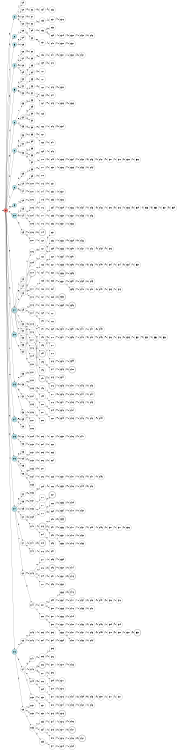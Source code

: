 digraph APTAALF {
__start0 [style = invis, shape = none, label = "", width = 0, height = 0];

rankdir=LR;
size="8,5";

s0 [style="filled", color="black", fillcolor="#ff817b" shape="circle", label="q0"];
s1 [style="filled", color="black", fillcolor="powderblue" shape="circle", label="q1"];
s2 [style="filled", color="black", fillcolor="powderblue" shape="circle", label="q2"];
s3 [style="filled", color="black", fillcolor="powderblue" shape="circle", label="q3"];
s4 [style="filled", color="black", fillcolor="powderblue" shape="circle", label="q4"];
s5 [style="filled", color="black", fillcolor="powderblue" shape="circle", label="q5"];
s6 [style="filled", color="black", fillcolor="powderblue" shape="circle", label="q6"];
s7 [style="filled", color="black", fillcolor="powderblue" shape="circle", label="q7"];
s8 [style="filled", color="black", fillcolor="powderblue" shape="circle", label="q8"];
s9 [style="filled", color="black", fillcolor="powderblue" shape="circle", label="q9"];
s10 [style="filled", color="black", fillcolor="powderblue" shape="circle", label="q10"];
s11 [style="rounded,filled", color="black", fillcolor="powderblue" shape="doublecircle", label="q11"];
s12 [style="filled", color="black", fillcolor="powderblue" shape="circle", label="q12"];
s13 [style="filled", color="black", fillcolor="powderblue" shape="circle", label="q13"];
s14 [style="filled", color="black", fillcolor="powderblue" shape="circle", label="q14"];
s15 [style="filled", color="black", fillcolor="powderblue" shape="circle", label="q15"];
s16 [style="filled", color="black", fillcolor="powderblue" shape="circle", label="q16"];
s17 [style="filled", color="black", fillcolor="powderblue" shape="circle", label="q17"];
s18 [style="filled", color="black", fillcolor="powderblue" shape="circle", label="q18"];
s19 [style="filled", color="black", fillcolor="white" shape="circle", label="q19"];
s20 [style="filled", color="black", fillcolor="white" shape="circle", label="q20"];
s21 [style="filled", color="black", fillcolor="white" shape="circle", label="q21"];
s22 [style="filled", color="black", fillcolor="white" shape="circle", label="q22"];
s23 [style="filled", color="black", fillcolor="white" shape="circle", label="q23"];
s24 [style="filled", color="black", fillcolor="white" shape="circle", label="q24"];
s25 [style="filled", color="black", fillcolor="white" shape="circle", label="q25"];
s26 [style="filled", color="black", fillcolor="white" shape="circle", label="q26"];
s27 [style="filled", color="black", fillcolor="white" shape="circle", label="q27"];
s28 [style="filled", color="black", fillcolor="white" shape="circle", label="q28"];
s29 [style="filled", color="black", fillcolor="white" shape="circle", label="q29"];
s30 [style="filled", color="black", fillcolor="white" shape="circle", label="q30"];
s31 [style="filled", color="black", fillcolor="white" shape="circle", label="q31"];
s32 [style="filled", color="black", fillcolor="white" shape="circle", label="q32"];
s33 [style="filled", color="black", fillcolor="white" shape="circle", label="q33"];
s34 [style="filled", color="black", fillcolor="white" shape="circle", label="q34"];
s35 [style="filled", color="black", fillcolor="white" shape="circle", label="q35"];
s36 [style="filled", color="black", fillcolor="white" shape="circle", label="q36"];
s37 [style="filled", color="black", fillcolor="white" shape="circle", label="q37"];
s38 [style="filled", color="black", fillcolor="white" shape="circle", label="q38"];
s39 [style="filled", color="black", fillcolor="white" shape="circle", label="q39"];
s40 [style="filled", color="black", fillcolor="white" shape="circle", label="q40"];
s41 [style="filled", color="black", fillcolor="white" shape="circle", label="q41"];
s42 [style="filled", color="black", fillcolor="white" shape="circle", label="q42"];
s43 [style="filled", color="black", fillcolor="white" shape="circle", label="q43"];
s44 [style="filled", color="black", fillcolor="white" shape="circle", label="q44"];
s45 [style="filled", color="black", fillcolor="white" shape="circle", label="q45"];
s46 [style="filled", color="black", fillcolor="white" shape="circle", label="q46"];
s47 [style="filled", color="black", fillcolor="white" shape="circle", label="q47"];
s48 [style="filled", color="black", fillcolor="white" shape="circle", label="q48"];
s49 [style="filled", color="black", fillcolor="white" shape="circle", label="q49"];
s50 [style="filled", color="black", fillcolor="white" shape="circle", label="q50"];
s51 [style="filled", color="black", fillcolor="white" shape="circle", label="q51"];
s52 [style="filled", color="black", fillcolor="white" shape="circle", label="q52"];
s53 [style="filled", color="black", fillcolor="white" shape="circle", label="q53"];
s54 [style="filled", color="black", fillcolor="white" shape="circle", label="q54"];
s55 [style="filled", color="black", fillcolor="white" shape="circle", label="q55"];
s56 [style="filled", color="black", fillcolor="white" shape="circle", label="q56"];
s57 [style="filled", color="black", fillcolor="white" shape="circle", label="q57"];
s58 [style="filled", color="black", fillcolor="white" shape="circle", label="q58"];
s59 [style="filled", color="black", fillcolor="white" shape="circle", label="q59"];
s60 [style="filled", color="black", fillcolor="white" shape="circle", label="q60"];
s61 [style="filled", color="black", fillcolor="white" shape="circle", label="q61"];
s62 [style="filled", color="black", fillcolor="white" shape="circle", label="q62"];
s63 [style="filled", color="black", fillcolor="white" shape="circle", label="q63"];
s64 [style="filled", color="black", fillcolor="white" shape="circle", label="q64"];
s65 [style="filled", color="black", fillcolor="white" shape="circle", label="q65"];
s66 [style="filled", color="black", fillcolor="white" shape="circle", label="q66"];
s67 [style="filled", color="black", fillcolor="white" shape="circle", label="q67"];
s68 [style="filled", color="black", fillcolor="white" shape="circle", label="q68"];
s69 [style="filled", color="black", fillcolor="white" shape="circle", label="q69"];
s70 [style="filled", color="black", fillcolor="white" shape="circle", label="q70"];
s71 [style="filled", color="black", fillcolor="white" shape="circle", label="q71"];
s72 [style="filled", color="black", fillcolor="white" shape="circle", label="q72"];
s73 [style="filled", color="black", fillcolor="white" shape="circle", label="q73"];
s74 [style="filled", color="black", fillcolor="white" shape="circle", label="q74"];
s75 [style="filled", color="black", fillcolor="white" shape="circle", label="q75"];
s76 [style="filled", color="black", fillcolor="white" shape="circle", label="q76"];
s77 [style="filled", color="black", fillcolor="white" shape="circle", label="q77"];
s78 [style="filled", color="black", fillcolor="white" shape="circle", label="q78"];
s79 [style="filled", color="black", fillcolor="white" shape="circle", label="q79"];
s80 [style="filled", color="black", fillcolor="white" shape="circle", label="q80"];
s81 [style="filled", color="black", fillcolor="white" shape="circle", label="q81"];
s82 [style="filled", color="black", fillcolor="white" shape="circle", label="q82"];
s83 [style="filled", color="black", fillcolor="white" shape="circle", label="q83"];
s84 [style="filled", color="black", fillcolor="white" shape="circle", label="q84"];
s85 [style="filled", color="black", fillcolor="white" shape="circle", label="q85"];
s86 [style="filled", color="black", fillcolor="white" shape="circle", label="q86"];
s87 [style="filled", color="black", fillcolor="white" shape="circle", label="q87"];
s88 [style="filled", color="black", fillcolor="white" shape="circle", label="q88"];
s89 [style="filled", color="black", fillcolor="white" shape="circle", label="q89"];
s90 [style="filled", color="black", fillcolor="white" shape="circle", label="q90"];
s91 [style="filled", color="black", fillcolor="white" shape="circle", label="q91"];
s92 [style="filled", color="black", fillcolor="white" shape="circle", label="q92"];
s93 [style="filled", color="black", fillcolor="white" shape="circle", label="q93"];
s94 [style="filled", color="black", fillcolor="white" shape="circle", label="q94"];
s95 [style="filled", color="black", fillcolor="white" shape="circle", label="q95"];
s96 [style="filled", color="black", fillcolor="white" shape="circle", label="q96"];
s97 [style="filled", color="black", fillcolor="white" shape="circle", label="q97"];
s98 [style="filled", color="black", fillcolor="white" shape="circle", label="q98"];
s99 [style="filled", color="black", fillcolor="white" shape="circle", label="q99"];
s100 [style="filled", color="black", fillcolor="white" shape="circle", label="q100"];
s101 [style="filled", color="black", fillcolor="white" shape="circle", label="q101"];
s102 [style="filled", color="black", fillcolor="white" shape="circle", label="q102"];
s103 [style="filled", color="black", fillcolor="white" shape="circle", label="q103"];
s104 [style="filled", color="black", fillcolor="white" shape="circle", label="q104"];
s105 [style="filled", color="black", fillcolor="white" shape="circle", label="q105"];
s106 [style="filled", color="black", fillcolor="white" shape="circle", label="q106"];
s107 [style="filled", color="black", fillcolor="white" shape="circle", label="q107"];
s108 [style="filled", color="black", fillcolor="white" shape="circle", label="q108"];
s109 [style="filled", color="black", fillcolor="white" shape="circle", label="q109"];
s110 [style="rounded,filled", color="black", fillcolor="white" shape="doublecircle", label="q110"];
s111 [style="filled", color="black", fillcolor="white" shape="circle", label="q111"];
s112 [style="filled", color="black", fillcolor="white" shape="circle", label="q112"];
s113 [style="filled", color="black", fillcolor="white" shape="circle", label="q113"];
s114 [style="filled", color="black", fillcolor="white" shape="circle", label="q114"];
s115 [style="filled", color="black", fillcolor="white" shape="circle", label="q115"];
s116 [style="filled", color="black", fillcolor="white" shape="circle", label="q116"];
s117 [style="filled", color="black", fillcolor="white" shape="circle", label="q117"];
s118 [style="filled", color="black", fillcolor="white" shape="circle", label="q118"];
s119 [style="filled", color="black", fillcolor="white" shape="circle", label="q119"];
s120 [style="filled", color="black", fillcolor="white" shape="circle", label="q120"];
s121 [style="filled", color="black", fillcolor="white" shape="circle", label="q121"];
s122 [style="filled", color="black", fillcolor="white" shape="circle", label="q122"];
s123 [style="filled", color="black", fillcolor="white" shape="circle", label="q123"];
s124 [style="filled", color="black", fillcolor="white" shape="circle", label="q124"];
s125 [style="filled", color="black", fillcolor="white" shape="circle", label="q125"];
s126 [style="filled", color="black", fillcolor="white" shape="circle", label="q126"];
s127 [style="filled", color="black", fillcolor="white" shape="circle", label="q127"];
s128 [style="filled", color="black", fillcolor="white" shape="circle", label="q128"];
s129 [style="filled", color="black", fillcolor="white" shape="circle", label="q129"];
s130 [style="filled", color="black", fillcolor="white" shape="circle", label="q130"];
s131 [style="filled", color="black", fillcolor="white" shape="circle", label="q131"];
s132 [style="filled", color="black", fillcolor="white" shape="circle", label="q132"];
s133 [style="filled", color="black", fillcolor="white" shape="circle", label="q133"];
s134 [style="filled", color="black", fillcolor="white" shape="circle", label="q134"];
s135 [style="filled", color="black", fillcolor="white" shape="circle", label="q135"];
s136 [style="filled", color="black", fillcolor="white" shape="circle", label="q136"];
s137 [style="filled", color="black", fillcolor="white" shape="circle", label="q137"];
s138 [style="filled", color="black", fillcolor="white" shape="circle", label="q138"];
s139 [style="filled", color="black", fillcolor="white" shape="circle", label="q139"];
s140 [style="filled", color="black", fillcolor="white" shape="circle", label="q140"];
s141 [style="filled", color="black", fillcolor="white" shape="circle", label="q141"];
s142 [style="filled", color="black", fillcolor="white" shape="circle", label="q142"];
s143 [style="filled", color="black", fillcolor="white" shape="circle", label="q143"];
s144 [style="filled", color="black", fillcolor="white" shape="circle", label="q144"];
s145 [style="filled", color="black", fillcolor="white" shape="circle", label="q145"];
s146 [style="filled", color="black", fillcolor="white" shape="circle", label="q146"];
s147 [style="filled", color="black", fillcolor="white" shape="circle", label="q147"];
s148 [style="filled", color="black", fillcolor="white" shape="circle", label="q148"];
s149 [style="filled", color="black", fillcolor="white" shape="circle", label="q149"];
s150 [style="filled", color="black", fillcolor="white" shape="circle", label="q150"];
s151 [style="filled", color="black", fillcolor="white" shape="circle", label="q151"];
s152 [style="filled", color="black", fillcolor="white" shape="circle", label="q152"];
s153 [style="filled", color="black", fillcolor="white" shape="circle", label="q153"];
s154 [style="filled", color="black", fillcolor="white" shape="circle", label="q154"];
s155 [style="filled", color="black", fillcolor="white" shape="circle", label="q155"];
s156 [style="filled", color="black", fillcolor="white" shape="circle", label="q156"];
s157 [style="filled", color="black", fillcolor="white" shape="circle", label="q157"];
s158 [style="filled", color="black", fillcolor="white" shape="circle", label="q158"];
s159 [style="filled", color="black", fillcolor="white" shape="circle", label="q159"];
s160 [style="filled", color="black", fillcolor="white" shape="circle", label="q160"];
s161 [style="filled", color="black", fillcolor="white" shape="circle", label="q161"];
s162 [style="filled", color="black", fillcolor="white" shape="circle", label="q162"];
s163 [style="filled", color="black", fillcolor="white" shape="circle", label="q163"];
s164 [style="filled", color="black", fillcolor="white" shape="circle", label="q164"];
s165 [style="filled", color="black", fillcolor="white" shape="circle", label="q165"];
s166 [style="filled", color="black", fillcolor="white" shape="circle", label="q166"];
s167 [style="filled", color="black", fillcolor="white" shape="circle", label="q167"];
s168 [style="filled", color="black", fillcolor="white" shape="circle", label="q168"];
s169 [style="filled", color="black", fillcolor="white" shape="circle", label="q169"];
s170 [style="filled", color="black", fillcolor="white" shape="circle", label="q170"];
s171 [style="filled", color="black", fillcolor="white" shape="circle", label="q171"];
s172 [style="filled", color="black", fillcolor="white" shape="circle", label="q172"];
s173 [style="filled", color="black", fillcolor="white" shape="circle", label="q173"];
s174 [style="filled", color="black", fillcolor="white" shape="circle", label="q174"];
s175 [style="filled", color="black", fillcolor="white" shape="circle", label="q175"];
s176 [style="filled", color="black", fillcolor="white" shape="circle", label="q176"];
s177 [style="filled", color="black", fillcolor="white" shape="circle", label="q177"];
s178 [style="filled", color="black", fillcolor="white" shape="circle", label="q178"];
s179 [style="rounded,filled", color="black", fillcolor="white" shape="doublecircle", label="q179"];
s180 [style="filled", color="black", fillcolor="white" shape="circle", label="q180"];
s181 [style="filled", color="black", fillcolor="white" shape="circle", label="q181"];
s182 [style="filled", color="black", fillcolor="white" shape="circle", label="q182"];
s183 [style="filled", color="black", fillcolor="white" shape="circle", label="q183"];
s184 [style="filled", color="black", fillcolor="white" shape="circle", label="q184"];
s185 [style="filled", color="black", fillcolor="white" shape="circle", label="q185"];
s186 [style="filled", color="black", fillcolor="white" shape="circle", label="q186"];
s187 [style="filled", color="black", fillcolor="white" shape="circle", label="q187"];
s188 [style="filled", color="black", fillcolor="white" shape="circle", label="q188"];
s189 [style="filled", color="black", fillcolor="white" shape="circle", label="q189"];
s190 [style="filled", color="black", fillcolor="white" shape="circle", label="q190"];
s191 [style="filled", color="black", fillcolor="white" shape="circle", label="q191"];
s192 [style="filled", color="black", fillcolor="white" shape="circle", label="q192"];
s193 [style="filled", color="black", fillcolor="white" shape="circle", label="q193"];
s194 [style="rounded,filled", color="black", fillcolor="white" shape="doublecircle", label="q194"];
s195 [style="filled", color="black", fillcolor="white" shape="circle", label="q195"];
s196 [style="filled", color="black", fillcolor="white" shape="circle", label="q196"];
s197 [style="rounded,filled", color="black", fillcolor="white" shape="doublecircle", label="q197"];
s198 [style="filled", color="black", fillcolor="white" shape="circle", label="q198"];
s199 [style="filled", color="black", fillcolor="white" shape="circle", label="q199"];
s200 [style="filled", color="black", fillcolor="white" shape="circle", label="q200"];
s201 [style="filled", color="black", fillcolor="white" shape="circle", label="q201"];
s202 [style="filled", color="black", fillcolor="white" shape="circle", label="q202"];
s203 [style="filled", color="black", fillcolor="white" shape="circle", label="q203"];
s204 [style="filled", color="black", fillcolor="white" shape="circle", label="q204"];
s205 [style="filled", color="black", fillcolor="white" shape="circle", label="q205"];
s206 [style="filled", color="black", fillcolor="white" shape="circle", label="q206"];
s207 [style="filled", color="black", fillcolor="white" shape="circle", label="q207"];
s208 [style="filled", color="black", fillcolor="white" shape="circle", label="q208"];
s209 [style="filled", color="black", fillcolor="white" shape="circle", label="q209"];
s210 [style="filled", color="black", fillcolor="white" shape="circle", label="q210"];
s211 [style="filled", color="black", fillcolor="white" shape="circle", label="q211"];
s212 [style="filled", color="black", fillcolor="white" shape="circle", label="q212"];
s213 [style="rounded,filled", color="black", fillcolor="white" shape="doublecircle", label="q213"];
s214 [style="filled", color="black", fillcolor="white" shape="circle", label="q214"];
s215 [style="rounded,filled", color="black", fillcolor="white" shape="doublecircle", label="q215"];
s216 [style="filled", color="black", fillcolor="white" shape="circle", label="q216"];
s217 [style="filled", color="black", fillcolor="white" shape="circle", label="q217"];
s218 [style="filled", color="black", fillcolor="white" shape="circle", label="q218"];
s219 [style="filled", color="black", fillcolor="white" shape="circle", label="q219"];
s220 [style="filled", color="black", fillcolor="white" shape="circle", label="q220"];
s221 [style="filled", color="black", fillcolor="white" shape="circle", label="q221"];
s222 [style="filled", color="black", fillcolor="white" shape="circle", label="q222"];
s223 [style="filled", color="black", fillcolor="white" shape="circle", label="q223"];
s224 [style="filled", color="black", fillcolor="white" shape="circle", label="q224"];
s225 [style="filled", color="black", fillcolor="white" shape="circle", label="q225"];
s226 [style="rounded,filled", color="black", fillcolor="white" shape="doublecircle", label="q226"];
s227 [style="filled", color="black", fillcolor="white" shape="circle", label="q227"];
s228 [style="filled", color="black", fillcolor="white" shape="circle", label="q228"];
s229 [style="filled", color="black", fillcolor="white" shape="circle", label="q229"];
s230 [style="filled", color="black", fillcolor="white" shape="circle", label="q230"];
s231 [style="filled", color="black", fillcolor="white" shape="circle", label="q231"];
s232 [style="filled", color="black", fillcolor="white" shape="circle", label="q232"];
s233 [style="filled", color="black", fillcolor="white" shape="circle", label="q233"];
s234 [style="filled", color="black", fillcolor="white" shape="circle", label="q234"];
s235 [style="filled", color="black", fillcolor="white" shape="circle", label="q235"];
s236 [style="filled", color="black", fillcolor="white" shape="circle", label="q236"];
s237 [style="filled", color="black", fillcolor="white" shape="circle", label="q237"];
s238 [style="filled", color="black", fillcolor="white" shape="circle", label="q238"];
s239 [style="filled", color="black", fillcolor="white" shape="circle", label="q239"];
s240 [style="filled", color="black", fillcolor="white" shape="circle", label="q240"];
s241 [style="filled", color="black", fillcolor="white" shape="circle", label="q241"];
s242 [style="filled", color="black", fillcolor="white" shape="circle", label="q242"];
s243 [style="filled", color="black", fillcolor="white" shape="circle", label="q243"];
s244 [style="filled", color="black", fillcolor="white" shape="circle", label="q244"];
s245 [style="filled", color="black", fillcolor="white" shape="circle", label="q245"];
s246 [style="filled", color="black", fillcolor="white" shape="circle", label="q246"];
s247 [style="filled", color="black", fillcolor="white" shape="circle", label="q247"];
s248 [style="filled", color="black", fillcolor="white" shape="circle", label="q248"];
s249 [style="filled", color="black", fillcolor="white" shape="circle", label="q249"];
s250 [style="filled", color="black", fillcolor="white" shape="circle", label="q250"];
s251 [style="filled", color="black", fillcolor="white" shape="circle", label="q251"];
s252 [style="filled", color="black", fillcolor="white" shape="circle", label="q252"];
s253 [style="filled", color="black", fillcolor="white" shape="circle", label="q253"];
s254 [style="filled", color="black", fillcolor="white" shape="circle", label="q254"];
s255 [style="filled", color="black", fillcolor="white" shape="circle", label="q255"];
s256 [style="filled", color="black", fillcolor="white" shape="circle", label="q256"];
s257 [style="filled", color="black", fillcolor="white" shape="circle", label="q257"];
s258 [style="filled", color="black", fillcolor="white" shape="circle", label="q258"];
s259 [style="filled", color="black", fillcolor="white" shape="circle", label="q259"];
s260 [style="filled", color="black", fillcolor="white" shape="circle", label="q260"];
s261 [style="filled", color="black", fillcolor="white" shape="circle", label="q261"];
s262 [style="filled", color="black", fillcolor="white" shape="circle", label="q262"];
s263 [style="filled", color="black", fillcolor="white" shape="circle", label="q263"];
s264 [style="filled", color="black", fillcolor="white" shape="circle", label="q264"];
s265 [style="filled", color="black", fillcolor="white" shape="circle", label="q265"];
s266 [style="filled", color="black", fillcolor="white" shape="circle", label="q266"];
s267 [style="filled", color="black", fillcolor="white" shape="circle", label="q267"];
s268 [style="filled", color="black", fillcolor="white" shape="circle", label="q268"];
s269 [style="filled", color="black", fillcolor="white" shape="circle", label="q269"];
s270 [style="filled", color="black", fillcolor="white" shape="circle", label="q270"];
s271 [style="filled", color="black", fillcolor="white" shape="circle", label="q271"];
s272 [style="filled", color="black", fillcolor="white" shape="circle", label="q272"];
s273 [style="filled", color="black", fillcolor="white" shape="circle", label="q273"];
s274 [style="filled", color="black", fillcolor="white" shape="circle", label="q274"];
s275 [style="filled", color="black", fillcolor="white" shape="circle", label="q275"];
s276 [style="rounded,filled", color="black", fillcolor="white" shape="doublecircle", label="q276"];
s277 [style="filled", color="black", fillcolor="white" shape="circle", label="q277"];
s278 [style="filled", color="black", fillcolor="white" shape="circle", label="q278"];
s279 [style="filled", color="black", fillcolor="white" shape="circle", label="q279"];
s280 [style="filled", color="black", fillcolor="white" shape="circle", label="q280"];
s281 [style="filled", color="black", fillcolor="white" shape="circle", label="q281"];
s282 [style="filled", color="black", fillcolor="white" shape="circle", label="q282"];
s283 [style="filled", color="black", fillcolor="white" shape="circle", label="q283"];
s284 [style="filled", color="black", fillcolor="white" shape="circle", label="q284"];
s285 [style="filled", color="black", fillcolor="white" shape="circle", label="q285"];
s286 [style="filled", color="black", fillcolor="white" shape="circle", label="q286"];
s287 [style="rounded,filled", color="black", fillcolor="white" shape="doublecircle", label="q287"];
s288 [style="filled", color="black", fillcolor="white" shape="circle", label="q288"];
s289 [style="filled", color="black", fillcolor="white" shape="circle", label="q289"];
s290 [style="filled", color="black", fillcolor="white" shape="circle", label="q290"];
s291 [style="filled", color="black", fillcolor="white" shape="circle", label="q291"];
s292 [style="filled", color="black", fillcolor="white" shape="circle", label="q292"];
s293 [style="filled", color="black", fillcolor="white" shape="circle", label="q293"];
s294 [style="filled", color="black", fillcolor="white" shape="circle", label="q294"];
s295 [style="filled", color="black", fillcolor="white" shape="circle", label="q295"];
s296 [style="rounded,filled", color="black", fillcolor="white" shape="doublecircle", label="q296"];
s297 [style="filled", color="black", fillcolor="white" shape="circle", label="q297"];
s298 [style="filled", color="black", fillcolor="white" shape="circle", label="q298"];
s299 [style="filled", color="black", fillcolor="white" shape="circle", label="q299"];
s300 [style="filled", color="black", fillcolor="white" shape="circle", label="q300"];
s301 [style="filled", color="black", fillcolor="white" shape="circle", label="q301"];
s302 [style="filled", color="black", fillcolor="white" shape="circle", label="q302"];
s303 [style="filled", color="black", fillcolor="white" shape="circle", label="q303"];
s304 [style="filled", color="black", fillcolor="white" shape="circle", label="q304"];
s305 [style="filled", color="black", fillcolor="white" shape="circle", label="q305"];
s306 [style="filled", color="black", fillcolor="white" shape="circle", label="q306"];
s307 [style="filled", color="black", fillcolor="white" shape="circle", label="q307"];
s308 [style="filled", color="black", fillcolor="white" shape="circle", label="q308"];
s309 [style="filled", color="black", fillcolor="white" shape="circle", label="q309"];
s310 [style="filled", color="black", fillcolor="white" shape="circle", label="q310"];
s311 [style="filled", color="black", fillcolor="white" shape="circle", label="q311"];
s312 [style="filled", color="black", fillcolor="white" shape="circle", label="q312"];
s313 [style="filled", color="black", fillcolor="white" shape="circle", label="q313"];
s314 [style="filled", color="black", fillcolor="white" shape="circle", label="q314"];
s315 [style="filled", color="black", fillcolor="white" shape="circle", label="q315"];
s316 [style="filled", color="black", fillcolor="white" shape="circle", label="q316"];
s317 [style="filled", color="black", fillcolor="white" shape="circle", label="q317"];
s318 [style="filled", color="black", fillcolor="white" shape="circle", label="q318"];
s319 [style="filled", color="black", fillcolor="white" shape="circle", label="q319"];
s320 [style="filled", color="black", fillcolor="white" shape="circle", label="q320"];
s321 [style="filled", color="black", fillcolor="white" shape="circle", label="q321"];
s322 [style="filled", color="black", fillcolor="white" shape="circle", label="q322"];
s323 [style="filled", color="black", fillcolor="white" shape="circle", label="q323"];
s324 [style="filled", color="black", fillcolor="white" shape="circle", label="q324"];
s325 [style="filled", color="black", fillcolor="white" shape="circle", label="q325"];
s326 [style="filled", color="black", fillcolor="white" shape="circle", label="q326"];
s327 [style="filled", color="black", fillcolor="white" shape="circle", label="q327"];
s328 [style="filled", color="black", fillcolor="white" shape="circle", label="q328"];
s329 [style="filled", color="black", fillcolor="white" shape="circle", label="q329"];
s330 [style="filled", color="black", fillcolor="white" shape="circle", label="q330"];
s331 [style="filled", color="black", fillcolor="white" shape="circle", label="q331"];
s332 [style="filled", color="black", fillcolor="white" shape="circle", label="q332"];
s333 [style="filled", color="black", fillcolor="white" shape="circle", label="q333"];
s334 [style="filled", color="black", fillcolor="white" shape="circle", label="q334"];
s335 [style="filled", color="black", fillcolor="white" shape="circle", label="q335"];
s336 [style="rounded,filled", color="black", fillcolor="white" shape="doublecircle", label="q336"];
s337 [style="filled", color="black", fillcolor="white" shape="circle", label="q337"];
s338 [style="rounded,filled", color="black", fillcolor="white" shape="doublecircle", label="q338"];
s339 [style="filled", color="black", fillcolor="white" shape="circle", label="q339"];
s340 [style="filled", color="black", fillcolor="white" shape="circle", label="q340"];
s341 [style="filled", color="black", fillcolor="white" shape="circle", label="q341"];
s342 [style="filled", color="black", fillcolor="white" shape="circle", label="q342"];
s343 [style="filled", color="black", fillcolor="white" shape="circle", label="q343"];
s344 [style="filled", color="black", fillcolor="white" shape="circle", label="q344"];
s345 [style="filled", color="black", fillcolor="white" shape="circle", label="q345"];
s346 [style="filled", color="black", fillcolor="white" shape="circle", label="q346"];
s347 [style="filled", color="black", fillcolor="white" shape="circle", label="q347"];
s348 [style="filled", color="black", fillcolor="white" shape="circle", label="q348"];
s349 [style="filled", color="black", fillcolor="white" shape="circle", label="q349"];
s350 [style="filled", color="black", fillcolor="white" shape="circle", label="q350"];
s351 [style="filled", color="black", fillcolor="white" shape="circle", label="q351"];
s352 [style="filled", color="black", fillcolor="white" shape="circle", label="q352"];
s353 [style="filled", color="black", fillcolor="white" shape="circle", label="q353"];
s354 [style="filled", color="black", fillcolor="white" shape="circle", label="q354"];
s355 [style="rounded,filled", color="black", fillcolor="white" shape="doublecircle", label="q355"];
s356 [style="filled", color="black", fillcolor="white" shape="circle", label="q356"];
s357 [style="filled", color="black", fillcolor="white" shape="circle", label="q357"];
s358 [style="filled", color="black", fillcolor="white" shape="circle", label="q358"];
s359 [style="filled", color="black", fillcolor="white" shape="circle", label="q359"];
s360 [style="filled", color="black", fillcolor="white" shape="circle", label="q360"];
s361 [style="filled", color="black", fillcolor="white" shape="circle", label="q361"];
s362 [style="filled", color="black", fillcolor="white" shape="circle", label="q362"];
s363 [style="filled", color="black", fillcolor="white" shape="circle", label="q363"];
s364 [style="filled", color="black", fillcolor="white" shape="circle", label="q364"];
s365 [style="filled", color="black", fillcolor="white" shape="circle", label="q365"];
s366 [style="filled", color="black", fillcolor="white" shape="circle", label="q366"];
s367 [style="filled", color="black", fillcolor="white" shape="circle", label="q367"];
s368 [style="filled", color="black", fillcolor="white" shape="circle", label="q368"];
s369 [style="filled", color="black", fillcolor="white" shape="circle", label="q369"];
s370 [style="filled", color="black", fillcolor="white" shape="circle", label="q370"];
s371 [style="filled", color="black", fillcolor="white" shape="circle", label="q371"];
s372 [style="filled", color="black", fillcolor="white" shape="circle", label="q372"];
s373 [style="filled", color="black", fillcolor="white" shape="circle", label="q373"];
s374 [style="filled", color="black", fillcolor="white" shape="circle", label="q374"];
s375 [style="rounded,filled", color="black", fillcolor="white" shape="doublecircle", label="q375"];
s376 [style="filled", color="black", fillcolor="white" shape="circle", label="q376"];
s377 [style="filled", color="black", fillcolor="white" shape="circle", label="q377"];
s378 [style="filled", color="black", fillcolor="white" shape="circle", label="q378"];
s379 [style="filled", color="black", fillcolor="white" shape="circle", label="q379"];
s380 [style="filled", color="black", fillcolor="white" shape="circle", label="q380"];
s381 [style="filled", color="black", fillcolor="white" shape="circle", label="q381"];
s382 [style="filled", color="black", fillcolor="white" shape="circle", label="q382"];
s383 [style="filled", color="black", fillcolor="white" shape="circle", label="q383"];
s384 [style="filled", color="black", fillcolor="white" shape="circle", label="q384"];
s385 [style="filled", color="black", fillcolor="white" shape="circle", label="q385"];
s386 [style="filled", color="black", fillcolor="white" shape="circle", label="q386"];
s387 [style="filled", color="black", fillcolor="white" shape="circle", label="q387"];
s388 [style="filled", color="black", fillcolor="white" shape="circle", label="q388"];
s389 [style="filled", color="black", fillcolor="white" shape="circle", label="q389"];
s390 [style="filled", color="black", fillcolor="white" shape="circle", label="q390"];
s391 [style="filled", color="black", fillcolor="white" shape="circle", label="q391"];
s392 [style="filled", color="black", fillcolor="white" shape="circle", label="q392"];
s393 [style="filled", color="black", fillcolor="white" shape="circle", label="q393"];
s394 [style="filled", color="black", fillcolor="white" shape="circle", label="q394"];
s395 [style="filled", color="black", fillcolor="white" shape="circle", label="q395"];
s396 [style="rounded,filled", color="black", fillcolor="white" shape="doublecircle", label="q396"];
s397 [style="filled", color="black", fillcolor="white" shape="circle", label="q397"];
s398 [style="filled", color="black", fillcolor="white" shape="circle", label="q398"];
s399 [style="filled", color="black", fillcolor="white" shape="circle", label="q399"];
s400 [style="rounded,filled", color="black", fillcolor="white" shape="doublecircle", label="q400"];
s401 [style="filled", color="black", fillcolor="white" shape="circle", label="q401"];
s402 [style="filled", color="black", fillcolor="white" shape="circle", label="q402"];
s403 [style="filled", color="black", fillcolor="white" shape="circle", label="q403"];
s404 [style="filled", color="black", fillcolor="white" shape="circle", label="q404"];
s405 [style="filled", color="black", fillcolor="white" shape="circle", label="q405"];
s406 [style="filled", color="black", fillcolor="white" shape="circle", label="q406"];
s407 [style="filled", color="black", fillcolor="white" shape="circle", label="q407"];
s408 [style="filled", color="black", fillcolor="white" shape="circle", label="q408"];
s409 [style="filled", color="black", fillcolor="white" shape="circle", label="q409"];
s410 [style="filled", color="black", fillcolor="white" shape="circle", label="q410"];
s411 [style="filled", color="black", fillcolor="white" shape="circle", label="q411"];
s412 [style="filled", color="black", fillcolor="white" shape="circle", label="q412"];
s413 [style="filled", color="black", fillcolor="white" shape="circle", label="q413"];
s414 [style="filled", color="black", fillcolor="white" shape="circle", label="q414"];
s415 [style="rounded,filled", color="black", fillcolor="white" shape="doublecircle", label="q415"];
s416 [style="rounded,filled", color="black", fillcolor="white" shape="doublecircle", label="q416"];
s417 [style="filled", color="black", fillcolor="white" shape="circle", label="q417"];
s418 [style="filled", color="black", fillcolor="white" shape="circle", label="q418"];
s419 [style="filled", color="black", fillcolor="white" shape="circle", label="q419"];
s420 [style="filled", color="black", fillcolor="white" shape="circle", label="q420"];
s421 [style="filled", color="black", fillcolor="white" shape="circle", label="q421"];
s422 [style="filled", color="black", fillcolor="white" shape="circle", label="q422"];
s423 [style="filled", color="black", fillcolor="white" shape="circle", label="q423"];
s424 [style="filled", color="black", fillcolor="white" shape="circle", label="q424"];
s425 [style="filled", color="black", fillcolor="white" shape="circle", label="q425"];
s426 [style="filled", color="black", fillcolor="white" shape="circle", label="q426"];
s427 [style="rounded,filled", color="black", fillcolor="white" shape="doublecircle", label="q427"];
s428 [style="filled", color="black", fillcolor="white" shape="circle", label="q428"];
s429 [style="filled", color="black", fillcolor="white" shape="circle", label="q429"];
s430 [style="filled", color="black", fillcolor="white" shape="circle", label="q430"];
s431 [style="filled", color="black", fillcolor="white" shape="circle", label="q431"];
s432 [style="filled", color="black", fillcolor="white" shape="circle", label="q432"];
s433 [style="filled", color="black", fillcolor="white" shape="circle", label="q433"];
s434 [style="filled", color="black", fillcolor="white" shape="circle", label="q434"];
s435 [style="filled", color="black", fillcolor="white" shape="circle", label="q435"];
s436 [style="filled", color="black", fillcolor="white" shape="circle", label="q436"];
s437 [style="filled", color="black", fillcolor="white" shape="circle", label="q437"];
s438 [style="filled", color="black", fillcolor="white" shape="circle", label="q438"];
s439 [style="filled", color="black", fillcolor="white" shape="circle", label="q439"];
s440 [style="filled", color="black", fillcolor="white" shape="circle", label="q440"];
s441 [style="filled", color="black", fillcolor="white" shape="circle", label="q441"];
s442 [style="filled", color="black", fillcolor="white" shape="circle", label="q442"];
s443 [style="filled", color="black", fillcolor="white" shape="circle", label="q443"];
s444 [style="filled", color="black", fillcolor="white" shape="circle", label="q444"];
s445 [style="filled", color="black", fillcolor="white" shape="circle", label="q445"];
s446 [style="filled", color="black", fillcolor="white" shape="circle", label="q446"];
s447 [style="filled", color="black", fillcolor="white" shape="circle", label="q447"];
s448 [style="filled", color="black", fillcolor="white" shape="circle", label="q448"];
s449 [style="filled", color="black", fillcolor="white" shape="circle", label="q449"];
s450 [style="filled", color="black", fillcolor="white" shape="circle", label="q450"];
s451 [style="filled", color="black", fillcolor="white" shape="circle", label="q451"];
s452 [style="filled", color="black", fillcolor="white" shape="circle", label="q452"];
s453 [style="filled", color="black", fillcolor="white" shape="circle", label="q453"];
s454 [style="filled", color="black", fillcolor="white" shape="circle", label="q454"];
s455 [style="filled", color="black", fillcolor="white" shape="circle", label="q455"];
s456 [style="filled", color="black", fillcolor="white" shape="circle", label="q456"];
s457 [style="filled", color="black", fillcolor="white" shape="circle", label="q457"];
s458 [style="filled", color="black", fillcolor="white" shape="circle", label="q458"];
s459 [style="filled", color="black", fillcolor="white" shape="circle", label="q459"];
s460 [style="filled", color="black", fillcolor="white" shape="circle", label="q460"];
s461 [style="rounded,filled", color="black", fillcolor="white" shape="doublecircle", label="q461"];
s462 [style="filled", color="black", fillcolor="white" shape="circle", label="q462"];
s463 [style="filled", color="black", fillcolor="white" shape="circle", label="q463"];
s464 [style="filled", color="black", fillcolor="white" shape="circle", label="q464"];
s465 [style="filled", color="black", fillcolor="white" shape="circle", label="q465"];
s466 [style="filled", color="black", fillcolor="white" shape="circle", label="q466"];
s467 [style="filled", color="black", fillcolor="white" shape="circle", label="q467"];
s468 [style="filled", color="black", fillcolor="white" shape="circle", label="q468"];
s469 [style="filled", color="black", fillcolor="white" shape="circle", label="q469"];
s470 [style="filled", color="black", fillcolor="white" shape="circle", label="q470"];
s471 [style="filled", color="black", fillcolor="white" shape="circle", label="q471"];
s472 [style="filled", color="black", fillcolor="white" shape="circle", label="q472"];
s473 [style="filled", color="black", fillcolor="white" shape="circle", label="q473"];
s474 [style="filled", color="black", fillcolor="white" shape="circle", label="q474"];
s475 [style="filled", color="black", fillcolor="white" shape="circle", label="q475"];
s476 [style="filled", color="black", fillcolor="white" shape="circle", label="q476"];
s477 [style="filled", color="black", fillcolor="white" shape="circle", label="q477"];
s478 [style="filled", color="black", fillcolor="white" shape="circle", label="q478"];
s479 [style="filled", color="black", fillcolor="white" shape="circle", label="q479"];
s480 [style="filled", color="black", fillcolor="white" shape="circle", label="q480"];
s481 [style="filled", color="black", fillcolor="white" shape="circle", label="q481"];
s482 [style="filled", color="black", fillcolor="white" shape="circle", label="q482"];
s483 [style="filled", color="black", fillcolor="white" shape="circle", label="q483"];
s484 [style="filled", color="black", fillcolor="white" shape="circle", label="q484"];
s485 [style="filled", color="black", fillcolor="white" shape="circle", label="q485"];
s486 [style="filled", color="black", fillcolor="white" shape="circle", label="q486"];
s487 [style="filled", color="black", fillcolor="white" shape="circle", label="q487"];
s488 [style="filled", color="black", fillcolor="white" shape="circle", label="q488"];
s489 [style="filled", color="black", fillcolor="white" shape="circle", label="q489"];
s490 [style="filled", color="black", fillcolor="white" shape="circle", label="q490"];
s491 [style="filled", color="black", fillcolor="white" shape="circle", label="q491"];
s492 [style="filled", color="black", fillcolor="white" shape="circle", label="q492"];
s493 [style="filled", color="black", fillcolor="white" shape="circle", label="q493"];
s494 [style="filled", color="black", fillcolor="white" shape="circle", label="q494"];
s495 [style="filled", color="black", fillcolor="white" shape="circle", label="q495"];
s496 [style="filled", color="black", fillcolor="white" shape="circle", label="q496"];
s497 [style="filled", color="black", fillcolor="white" shape="circle", label="q497"];
s498 [style="filled", color="black", fillcolor="white" shape="circle", label="q498"];
s499 [style="filled", color="black", fillcolor="white" shape="circle", label="q499"];
s500 [style="filled", color="black", fillcolor="white" shape="circle", label="q500"];
s501 [style="filled", color="black", fillcolor="white" shape="circle", label="q501"];
s502 [style="filled", color="black", fillcolor="white" shape="circle", label="q502"];
s503 [style="filled", color="black", fillcolor="white" shape="circle", label="q503"];
s504 [style="filled", color="black", fillcolor="white" shape="circle", label="q504"];
s505 [style="filled", color="black", fillcolor="white" shape="circle", label="q505"];
s506 [style="filled", color="black", fillcolor="white" shape="circle", label="q506"];
s507 [style="filled", color="black", fillcolor="white" shape="circle", label="q507"];
s508 [style="filled", color="black", fillcolor="white" shape="circle", label="q508"];
s509 [style="filled", color="black", fillcolor="white" shape="circle", label="q509"];
s510 [style="filled", color="black", fillcolor="white" shape="circle", label="q510"];
s511 [style="filled", color="black", fillcolor="white" shape="circle", label="q511"];
s512 [style="filled", color="black", fillcolor="white" shape="circle", label="q512"];
s513 [style="filled", color="black", fillcolor="white" shape="circle", label="q513"];
s514 [style="filled", color="black", fillcolor="white" shape="circle", label="q514"];
s515 [style="filled", color="black", fillcolor="white" shape="circle", label="q515"];
s516 [style="filled", color="black", fillcolor="white" shape="circle", label="q516"];
s517 [style="filled", color="black", fillcolor="white" shape="circle", label="q517"];
s518 [style="filled", color="black", fillcolor="white" shape="circle", label="q518"];
s519 [style="filled", color="black", fillcolor="white" shape="circle", label="q519"];
s520 [style="filled", color="black", fillcolor="white" shape="circle", label="q520"];
s521 [style="filled", color="black", fillcolor="white" shape="circle", label="q521"];
s522 [style="filled", color="black", fillcolor="white" shape="circle", label="q522"];
s523 [style="filled", color="black", fillcolor="white" shape="circle", label="q523"];
s524 [style="filled", color="black", fillcolor="white" shape="circle", label="q524"];
s525 [style="filled", color="black", fillcolor="white" shape="circle", label="q525"];
s526 [style="filled", color="black", fillcolor="white" shape="circle", label="q526"];
s527 [style="filled", color="black", fillcolor="white" shape="circle", label="q527"];
s528 [style="filled", color="black", fillcolor="white" shape="circle", label="q528"];
s529 [style="filled", color="black", fillcolor="white" shape="circle", label="q529"];
s530 [style="filled", color="black", fillcolor="white" shape="circle", label="q530"];
s531 [style="filled", color="black", fillcolor="white" shape="circle", label="q531"];
s532 [style="rounded,filled", color="black", fillcolor="white" shape="doublecircle", label="q532"];
s533 [style="filled", color="black", fillcolor="white" shape="circle", label="q533"];
s534 [style="filled", color="black", fillcolor="white" shape="circle", label="q534"];
s535 [style="filled", color="black", fillcolor="white" shape="circle", label="q535"];
s536 [style="filled", color="black", fillcolor="white" shape="circle", label="q536"];
s537 [style="filled", color="black", fillcolor="white" shape="circle", label="q537"];
s538 [style="filled", color="black", fillcolor="white" shape="circle", label="q538"];
s539 [style="filled", color="black", fillcolor="white" shape="circle", label="q539"];
subgraph cluster_main { 
	graph [pad=".75", ranksep="0.15", nodesep="0.15"];
	 style=invis; 
	__start0 -> s0 [penwidth=2];
}
s0 -> s1 [label="5"];
s0 -> s2 [label="6"];
s0 -> s3 [label="7"];
s0 -> s4 [label="e"];
s0 -> s5 [label="f"];
s0 -> s6 [label="g"];
s0 -> s7 [label="h"];
s0 -> s8 [label="j"];
s0 -> s9 [label="m"];
s0 -> s10 [label="n"];
s0 -> s11 [label="p"];
s0 -> s12 [label="q"];
s0 -> s13 [label="r"];
s0 -> s14 [label="v"];
s0 -> s15 [label="w"];
s0 -> s16 [label="x"];
s0 -> s17 [label="y"];
s0 -> s18 [label="z"];
s1 -> s19 [label="4"];
s1 -> s20 [label="7"];
s1 -> s21 [label="e"];
s1 -> s22 [label="h"];
s2 -> s23 [label="7"];
s3 -> s24 [label="e"];
s3 -> s25 [label="j"];
s4 -> s26 [label="7"];
s4 -> s27 [label="d"];
s4 -> s28 [label="g"];
s4 -> s29 [label="s"];
s5 -> s30 [label="d"];
s5 -> s31 [label="e"];
s5 -> s32 [label="g"];
s6 -> s33 [label="7"];
s6 -> s34 [label="e"];
s6 -> s35 [label="f"];
s7 -> s36 [label="5"];
s7 -> s37 [label="e"];
s7 -> s38 [label="j"];
s8 -> s39 [label="h"];
s8 -> s40 [label="n"];
s8 -> s41 [label="q"];
s9 -> s42 [label="t"];
s10 -> s43 [label="j"];
s10 -> s44 [label="p"];
s10 -> s45 [label="q"];
s11 -> s46 [label="j"];
s11 -> s47 [label="m"];
s11 -> s48 [label="n"];
s11 -> s49 [label="q"];
s11 -> s50 [label="r"];
s11 -> s51 [label="t"];
s11 -> s52 [label="v"];
s11 -> s53 [label="z"];
s12 -> s54 [label="n"];
s13 -> s55 [label="n"];
s13 -> s56 [label="p"];
s13 -> s57 [label="q"];
s13 -> s58 [label="x"];
s14 -> s59 [label="m"];
s14 -> s60 [label="y"];
s15 -> s61 [label="q"];
s15 -> s62 [label="r"];
s16 -> s63 [label="p"];
s16 -> s64 [label="r"];
s16 -> s65 [label="y"];
s16 -> s66 [label="z"];
s17 -> s67 [label="g"];
s17 -> s68 [label="r"];
s17 -> s69 [label="v"];
s17 -> s70 [label="w"];
s17 -> s71 [label="x"];
s17 -> s72 [label="z"];
s18 -> s73 [label="w"];
s18 -> s74 [label="x"];
s18 -> s75 [label="y"];
s20 -> s76 [label="e"];
s21 -> s77 [label="g"];
s22 -> s78 [label="5"];
s22 -> s79 [label="j"];
s23 -> s80 [label="k"];
s26 -> s81 [label="5"];
s27 -> s82 [label="9"];
s30 -> s83 [label="6"];
s30 -> s84 [label="7"];
s31 -> s85 [label="7"];
s32 -> s86 [label="d"];
s32 -> s87 [label="e"];
s33 -> s88 [label="5"];
s34 -> s89 [label="5"];
s34 -> s90 [label="7"];
s34 -> s91 [label="g"];
s35 -> s92 [label="g"];
s36 -> s93 [label="h"];
s37 -> s94 [label="g"];
s38 -> s95 [label="h"];
s38 -> s96 [label="n"];
s38 -> s97 [label="p"];
s39 -> s98 [label="j"];
s40 -> s99 [label="j"];
s40 -> s100 [label="p"];
s41 -> s101 [label="n"];
s42 -> s102 [label="w"];
s44 -> s103 [label="n"];
s44 -> s104 [label="r"];
s44 -> s105 [label="x"];
s45 -> s106 [label="w"];
s45 -> s107 [label="x"];
s47 -> s108 [label="s"];
s48 -> s109 [label="j"];
s48 -> s110 [label="p"];
s48 -> s111 [label="q"];
s48 -> s112 [label="r"];
s49 -> s113 [label="r"];
s49 -> s114 [label="w"];
s50 -> s115 [label="q"];
s50 -> s116 [label="w"];
s50 -> s117 [label="x"];
s50 -> s118 [label="z"];
s51 -> s119 [label="p"];
s53 -> s120 [label="x"];
s55 -> s121 [label="p"];
s56 -> s122 [label="n"];
s56 -> s123 [label="r"];
s57 -> s124 [label="r"];
s57 -> s125 [label="w"];
s58 -> s126 [label="r"];
s58 -> s127 [label="w"];
s58 -> s128 [label="z"];
s61 -> s129 [label="r"];
s62 -> s130 [label="x"];
s64 -> s131 [label="n"];
s64 -> s132 [label="p"];
s66 -> s133 [label="q"];
s66 -> s134 [label="x"];
s66 -> s135 [label="y"];
s67 -> s136 [label="e"];
s68 -> s137 [label="n"];
s69 -> s138 [label="y"];
s70 -> s139 [label="q"];
s70 -> s140 [label="x"];
s71 -> s141 [label="r"];
s71 -> s142 [label="w"];
s72 -> s143 [label="x"];
s72 -> s144 [label="y"];
s73 -> s145 [label="x"];
s73 -> s146 [label="y"];
s74 -> s147 [label="q"];
s74 -> s148 [label="r"];
s74 -> s149 [label="w"];
s74 -> s150 [label="z"];
s75 -> s151 [label="v"];
s75 -> s152 [label="w"];
s75 -> s153 [label="z"];
s76 -> s154 [label="g"];
s78 -> s155 [label="h"];
s79 -> s156 [label="n"];
s80 -> s157 [label="m"];
s82 -> s158 [label="e"];
s83 -> s159 [label="7"];
s84 -> s160 [label="5"];
s85 -> s161 [label="5"];
s86 -> s162 [label="e"];
s87 -> s163 [label="7"];
s87 -> s164 [label="d"];
s90 -> s165 [label="5"];
s92 -> s166 [label="e"];
s93 -> s167 [label="5"];
s93 -> s168 [label="7"];
s96 -> s169 [label="p"];
s97 -> s170 [label="r"];
s98 -> s171 [label="n"];
s99 -> s172 [label="n"];
s100 -> s173 [label="n"];
s101 -> s174 [label="j"];
s103 -> s175 [label="j"];
s103 -> s176 [label="p"];
s104 -> s177 [label="q"];
s105 -> s178 [label="r"];
s106 -> s179 [label="y"];
s107 -> s180 [label="z"];
s108 -> s181 [label="g"];
s109 -> s182 [label="h"];
s110 -> s183 [label="n"];
s110 -> s184 [label="r"];
s111 -> s185 [label="r"];
s111 -> s186 [label="w"];
s112 -> s187 [label="x"];
s113 -> s188 [label="w"];
s114 -> s189 [label="x"];
s114 -> s190 [label="y"];
s115 -> s191 [label="r"];
s115 -> s192 [label="w"];
s116 -> s193 [label="x"];
s116 -> s194 [label="y"];
s117 -> s195 [label="w"];
s117 -> s196 [label="y"];
s117 -> s197 [label="z"];
s123 -> s198 [label="q"];
s123 -> s199 [label="x"];
s124 -> s200 [label="x"];
s125 -> s201 [label="t"];
s126 -> s202 [label="x"];
s129 -> s203 [label="q"];
s130 -> s204 [label="w"];
s131 -> s205 [label="p"];
s132 -> s206 [label="n"];
s133 -> s207 [label="p"];
s134 -> s208 [label="z"];
s136 -> s209 [label="g"];
s138 -> s210 [label="z"];
s139 -> s211 [label="n"];
s139 -> s212 [label="r"];
s140 -> s213 [label="r"];
s140 -> s214 [label="z"];
s141 -> s215 [label="p"];
s142 -> s216 [label="r"];
s143 -> s217 [label="n"];
s143 -> s218 [label="r"];
s143 -> s219 [label="w"];
s143 -> s220 [label="z"];
s144 -> s221 [label="w"];
s144 -> s222 [label="z"];
s145 -> s223 [label="r"];
s146 -> s224 [label="z"];
s147 -> s225 [label="n"];
s148 -> s226 [label="p"];
s148 -> s227 [label="q"];
s149 -> s228 [label="q"];
s149 -> s229 [label="x"];
s150 -> s230 [label="x"];
s150 -> s231 [label="y"];
s152 -> s232 [label="x"];
s153 -> s233 [label="w"];
s153 -> s234 [label="x"];
s153 -> s235 [label="y"];
s154 -> s236 [label="f"];
s155 -> s237 [label="j"];
s156 -> s238 [label="p"];
s156 -> s239 [label="q"];
s157 -> s240 [label="t"];
s158 -> s241 [label="s"];
s159 -> s242 [label="5"];
s162 -> s243 [label="7"];
s163 -> s244 [label="5"];
s164 -> s245 [label="e"];
s166 -> s246 [label="7"];
s168 -> s247 [label="h"];
s169 -> s248 [label="r"];
s170 -> s249 [label="q"];
s171 -> s250 [label="p"];
s173 -> s251 [label="p"];
s174 -> s252 [label="h"];
s175 -> s253 [label="n"];
s177 -> s254 [label="r"];
s177 -> s255 [label="w"];
s178 -> s256 [label="x"];
s181 -> s257 [label="f"];
s182 -> s258 [label="5"];
s182 -> s259 [label="k"];
s183 -> s260 [label="p"];
s183 -> s261 [label="q"];
s184 -> s262 [label="x"];
s185 -> s263 [label="q"];
s186 -> s264 [label="y"];
s187 -> s265 [label="w"];
s188 -> s266 [label="y"];
s189 -> s267 [label="z"];
s190 -> s268 [label="z"];
s191 -> s269 [label="x"];
s192 -> s270 [label="q"];
s192 -> s271 [label="x"];
s192 -> s272 [label="y"];
s193 -> s273 [label="z"];
s195 -> s274 [label="y"];
s197 -> s275 [label="x"];
s197 -> s276 [label="y"];
s198 -> s277 [label="r"];
s199 -> s278 [label="r"];
s200 -> s279 [label="w"];
s201 -> s280 [label="s"];
s203 -> s281 [label="r"];
s204 -> s282 [label="y"];
s205 -> s283 [label="n"];
s206 -> s284 [label="p"];
s208 -> s285 [label="x"];
s209 -> s286 [label="f"];
s211 -> s287 [label="p"];
s212 -> s288 [label="p"];
s212 -> s289 [label="q"];
s213 -> s290 [label="n"];
s213 -> s291 [label="p"];
s213 -> s292 [label="q"];
s214 -> s293 [label="x"];
s216 -> s294 [label="p"];
s217 -> s295 [label="j"];
s218 -> s296 [label="p"];
s219 -> s297 [label="q"];
s220 -> s298 [label="x"];
s221 -> s299 [label="x"];
s221 -> s300 [label="y"];
s222 -> s301 [label="x"];
s222 -> s302 [label="y"];
s223 -> s303 [label="p"];
s224 -> s304 [label="x"];
s225 -> s305 [label="j"];
s225 -> s306 [label="p"];
s226 -> s307 [label="n"];
s227 -> s308 [label="n"];
s227 -> s309 [label="r"];
s228 -> s310 [label="r"];
s229 -> s311 [label="r"];
s230 -> s312 [label="z"];
s232 -> s313 [label="r"];
s233 -> s314 [label="x"];
s234 -> s315 [label="r"];
s234 -> s316 [label="w"];
s235 -> s317 [label="z"];
s237 -> s318 [label="h"];
s239 -> s319 [label="r"];
s240 -> s320 [label="w"];
s241 -> s321 [label="e"];
s243 -> s322 [label="5"];
s245 -> s323 [label="7"];
s246 -> s324 [label="5"];
s249 -> s325 [label="r"];
s250 -> s326 [label="r"];
s252 -> s327 [label="j"];
s253 -> s328 [label="j"];
s254 -> s329 [label="x"];
s255 -> s330 [label="x"];
s256 -> s331 [label="w"];
s258 -> s332 [label="7"];
s259 -> s333 [label="h"];
s260 -> s334 [label="r"];
s261 -> s335 [label="r"];
s262 -> s336 [label="z"];
s263 -> s337 [label="w"];
s265 -> s338 [label="y"];
s266 -> s339 [label="z"];
s269 -> s340 [label="q"];
s270 -> s341 [label="w"];
s273 -> s342 [label="x"];
s274 -> s343 [label="z"];
s275 -> s344 [label="z"];
s276 -> s345 [label="z"];
s277 -> s346 [label="q"];
s278 -> s347 [label="q"];
s279 -> s348 [label="x"];
s280 -> s349 [label="e"];
s281 -> s350 [label="p"];
s285 -> s351 [label="z"];
s286 -> s352 [label="d"];
s288 -> s353 [label="n"];
s289 -> s354 [label="x"];
s290 -> s355 [label="p"];
s291 -> s356 [label="n"];
s292 -> s357 [label="n"];
s292 -> s358 [label="r"];
s295 -> s359 [label="h"];
s296 -> s360 [label="n"];
s297 -> s361 [label="r"];
s298 -> s362 [label="y"];
s299 -> s363 [label="r"];
s299 -> s364 [label="w"];
s300 -> s365 [label="w"];
s301 -> s366 [label="r"];
s302 -> s367 [label="w"];
s302 -> s368 [label="z"];
s304 -> s369 [label="p"];
s307 -> s370 [label="j"];
s309 -> s371 [label="p"];
s310 -> s372 [label="p"];
s311 -> s373 [label="q"];
s312 -> s374 [label="x"];
s313 -> s375 [label="p"];
s314 -> s376 [label="r"];
s315 -> s377 [label="p"];
s316 -> s378 [label="x"];
s317 -> s379 [label="y"];
s319 -> s380 [label="q"];
s320 -> s381 [label="x"];
s321 -> s382 [label="7"];
s323 -> s383 [label="5"];
s325 -> s384 [label="x"];
s326 -> s385 [label="x"];
s329 -> s386 [label="r"];
s330 -> s387 [label="z"];
s331 -> s388 [label="z"];
s332 -> s389 [label="e"];
s333 -> s390 [label="6"];
s334 -> s391 [label="p"];
s335 -> s392 [label="q"];
s336 -> s393 [label="y"];
s337 -> s394 [label="x"];
s337 -> s395 [label="z"];
s339 -> s396 [label="y"];
s340 -> s397 [label="r"];
s341 -> s398 [label="t"];
s342 -> s399 [label="z"];
s343 -> s400 [label="y"];
s345 -> s401 [label="y"];
s346 -> s402 [label="w"];
s347 -> s403 [label="w"];
s348 -> s404 [label="z"];
s349 -> s405 [label="s"];
s350 -> s406 [label="n"];
s351 -> s407 [label="x"];
s352 -> s408 [label="e"];
s353 -> s409 [label="p"];
s354 -> s410 [label="z"];
s356 -> s411 [label="q"];
s357 -> s412 [label="j"];
s358 -> s413 [label="p"];
s360 -> s414 [label="p"];
s361 -> s415 [label="p"];
s363 -> s416 [label="p"];
s364 -> s417 [label="x"];
s365 -> s418 [label="y"];
s366 -> s419 [label="p"];
s367 -> s420 [label="x"];
s368 -> s421 [label="w"];
s368 -> s422 [label="x"];
s370 -> s423 [label="h"];
s373 -> s424 [label="r"];
s374 -> s425 [label="z"];
s376 -> s426 [label="p"];
s377 -> s427 [label="n"];
s378 -> s428 [label="r"];
s379 -> s429 [label="z"];
s380 -> s430 [label="w"];
s382 -> s431 [label="5"];
s384 -> s432 [label="w"];
s385 -> s433 [label="w"];
s386 -> s434 [label="q"];
s387 -> s435 [label="y"];
s389 -> s436 [label="g"];
s390 -> s437 [label="j"];
s392 -> s438 [label="w"];
s394 -> s439 [label="w"];
s395 -> s440 [label="x"];
s397 -> s441 [label="q"];
s398 -> s442 [label="r"];
s401 -> s443 [label="z"];
s402 -> s444 [label="x"];
s403 -> s445 [label="x"];
s405 -> s446 [label="t"];
s406 -> s447 [label="p"];
s407 -> s448 [label="z"];
s408 -> s449 [label="7"];
s410 -> s450 [label="y"];
s411 -> s451 [label="w"];
s412 -> s452 [label="h"];
s413 -> s453 [label="n"];
s417 -> s454 [label="r"];
s418 -> s455 [label="z"];
s420 -> s456 [label="r"];
s421 -> s457 [label="x"];
s422 -> s458 [label="z"];
s424 -> s459 [label="q"];
s425 -> s460 [label="x"];
s428 -> s461 [label="p"];
s430 -> s462 [label="y"];
s432 -> s463 [label="q"];
s433 -> s464 [label="y"];
s434 -> s465 [label="w"];
s435 -> s466 [label="z"];
s437 -> s467 [label="7"];
s438 -> s468 [label="q"];
s439 -> s469 [label="y"];
s440 -> s470 [label="z"];
s441 -> s471 [label="r"];
s442 -> s472 [label="q"];
s443 -> s473 [label="y"];
s444 -> s474 [label="z"];
s445 -> s475 [label="z"];
s446 -> s476 [label="w"];
s448 -> s477 [label="x"];
s449 -> s478 [label="5"];
s451 -> s479 [label="x"];
s454 -> s480 [label="p"];
s455 -> s481 [label="y"];
s456 -> s482 [label="p"];
s457 -> s483 [label="r"];
s458 -> s484 [label="y"];
s459 -> s485 [label="m"];
s460 -> s486 [label="z"];
s463 -> s487 [label="w"];
s465 -> s488 [label="q"];
s467 -> s489 [label="k"];
s468 -> s490 [label="w"];
s470 -> s491 [label="y"];
s471 -> s492 [label="p"];
s472 -> s493 [label="w"];
s476 -> s494 [label="x"];
s477 -> s495 [label="z"];
s479 -> s496 [label="z"];
s480 -> s497 [label="n"];
s482 -> s498 [label="n"];
s483 -> s499 [label="q"];
s485 -> s500 [label="k"];
s487 -> s501 [label="x"];
s488 -> s502 [label="r"];
s489 -> s503 [label="h"];
s490 -> s504 [label="x"];
s491 -> s505 [label="w"];
s493 -> s506 [label="x"];
s496 -> s507 [label="y"];
s497 -> s508 [label="q"];
s498 -> s509 [label="j"];
s499 -> s510 [label="r"];
s500 -> s511 [label="7"];
s501 -> s512 [label="z"];
s502 -> s513 [label="q"];
s504 -> s514 [label="z"];
s505 -> s515 [label="t"];
s506 -> s516 [label="z"];
s507 -> s517 [label="z"];
s508 -> s518 [label="r"];
s509 -> s519 [label="h"];
s510 -> s520 [label="q"];
s511 -> s521 [label="4"];
s512 -> s522 [label="y"];
s513 -> s523 [label="r"];
s514 -> s524 [label="y"];
s516 -> s525 [label="y"];
s517 -> s526 [label="y"];
s520 -> s527 [label="r"];
s522 -> s528 [label="z"];
s523 -> s529 [label="q"];
s524 -> s530 [label="z"];
s525 -> s531 [label="z"];
s527 -> s532 [label="p"];
s529 -> s533 [label="r"];
s531 -> s534 [label="x"];
s533 -> s535 [label="q"];
s534 -> s536 [label="z"];
s535 -> s537 [label="r"];
s536 -> s538 [label="y"];
s537 -> s539 [label="p"];

}